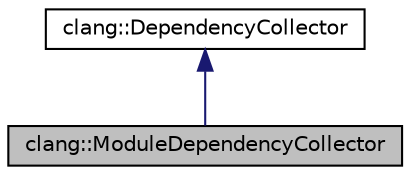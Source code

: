 digraph "clang::ModuleDependencyCollector"
{
 // LATEX_PDF_SIZE
  bgcolor="transparent";
  edge [fontname="Helvetica",fontsize="10",labelfontname="Helvetica",labelfontsize="10"];
  node [fontname="Helvetica",fontsize="10",shape=record];
  Node1 [label="clang::ModuleDependencyCollector",height=0.2,width=0.4,color="black", fillcolor="grey75", style="filled", fontcolor="black",tooltip="Collects the dependencies for imported modules into a directory."];
  Node2 -> Node1 [dir="back",color="midnightblue",fontsize="10",style="solid",fontname="Helvetica"];
  Node2 [label="clang::DependencyCollector",height=0.2,width=0.4,color="black",URL="$classclang_1_1DependencyCollector.html",tooltip="An interface for collecting the dependencies of a compilation."];
}
